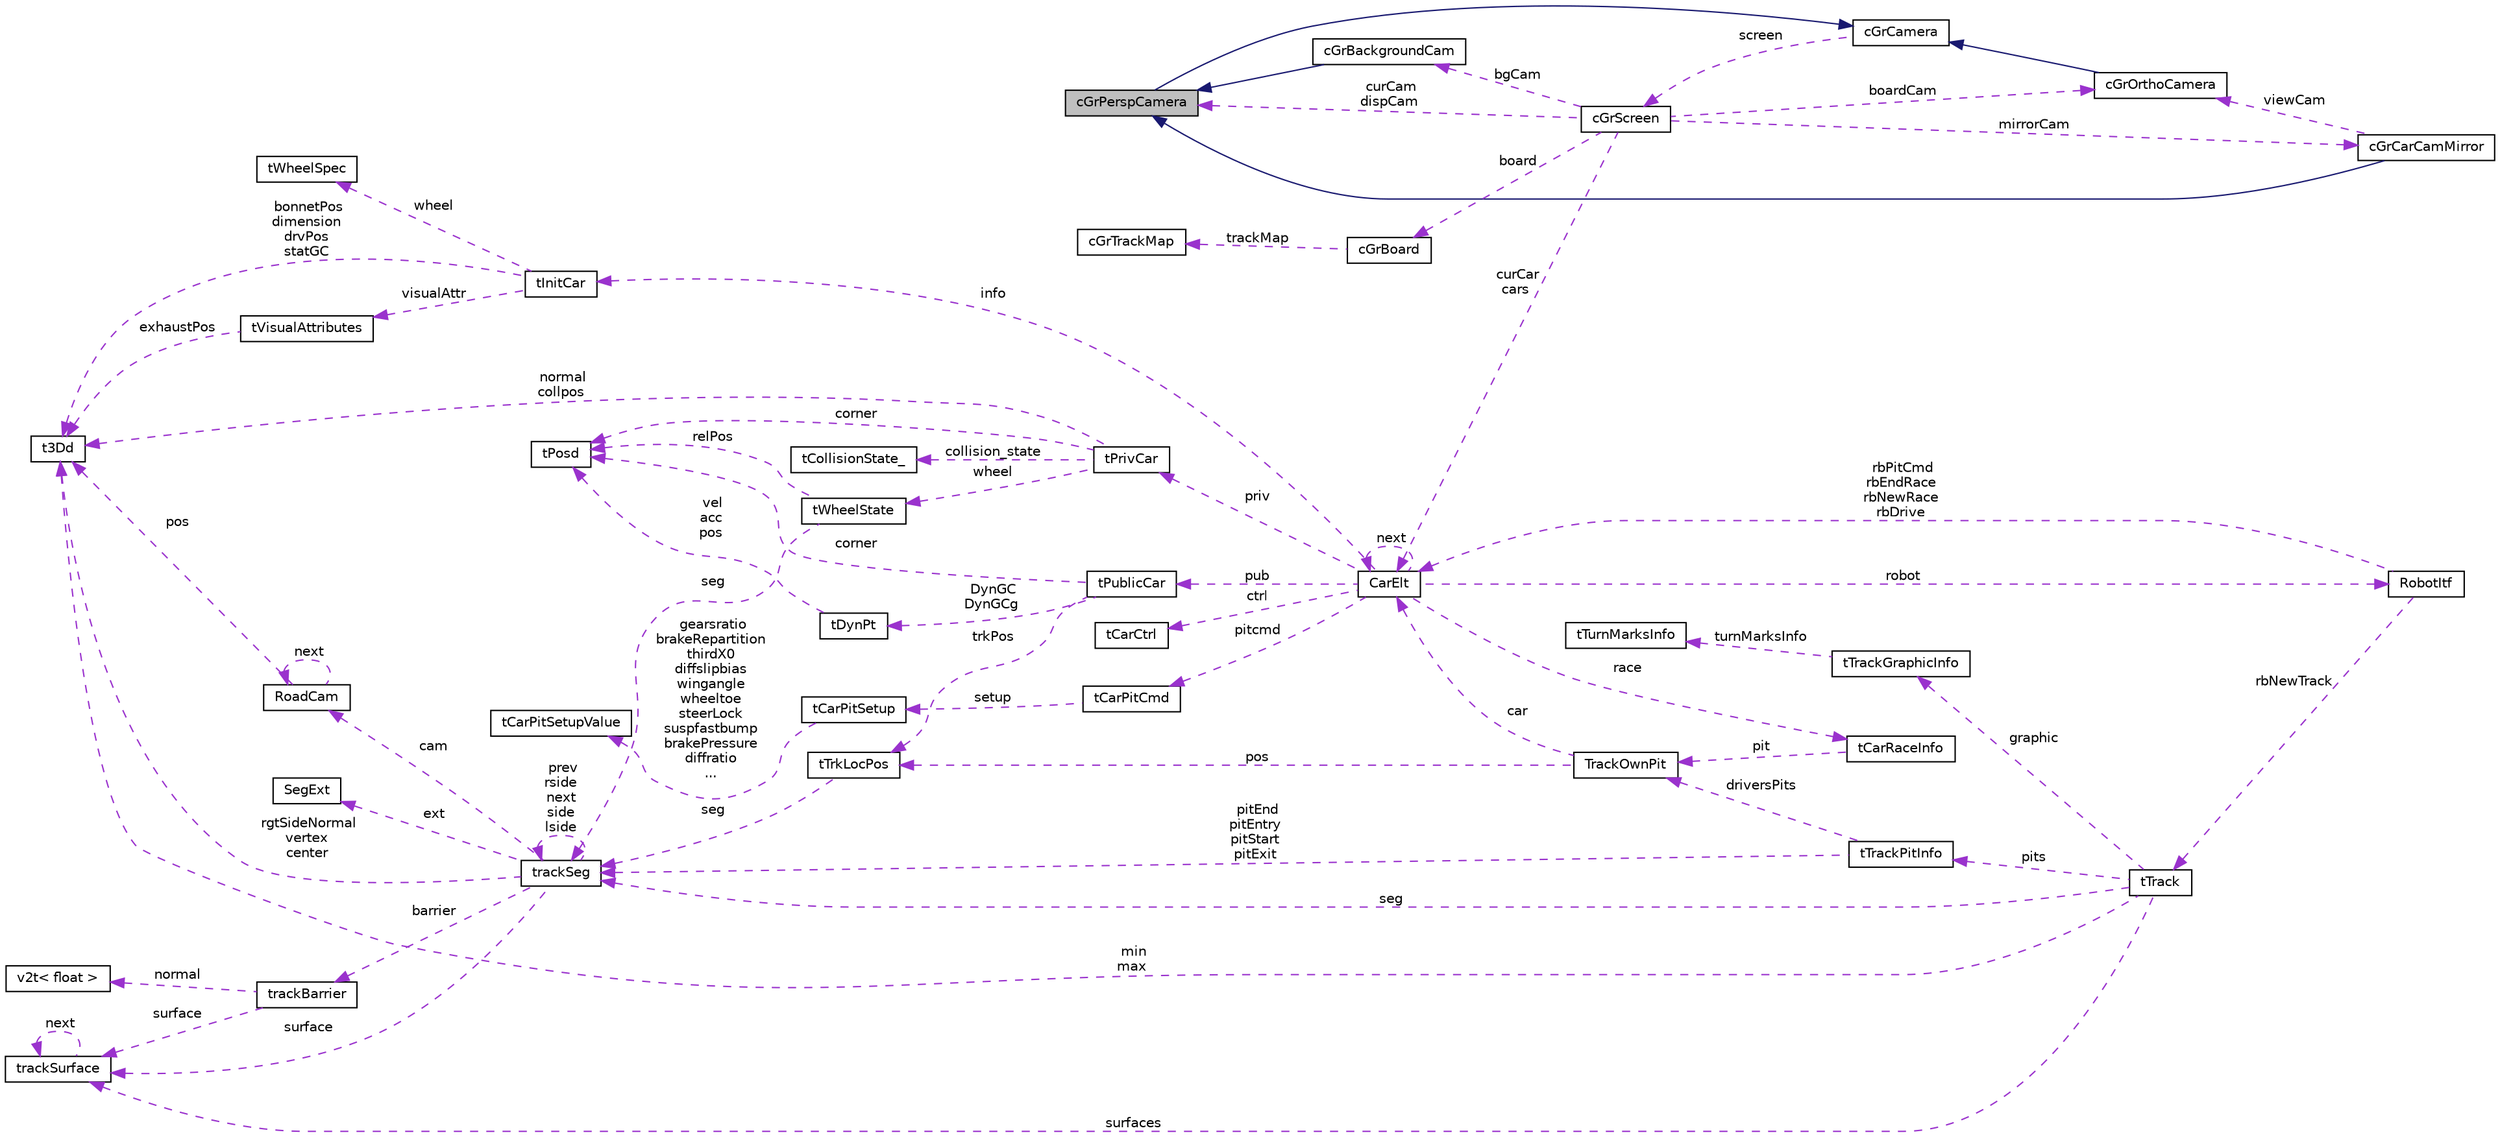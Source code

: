 digraph "cGrPerspCamera"
{
  edge [fontname="Helvetica",fontsize="10",labelfontname="Helvetica",labelfontsize="10"];
  node [fontname="Helvetica",fontsize="10",shape=record];
  rankdir="LR";
  Node1 [label="cGrPerspCamera",height=0.2,width=0.4,color="black", fillcolor="grey75", style="filled", fontcolor="black"];
  Node2 -> Node1 [dir="back",color="midnightblue",fontsize="10",style="solid",fontname="Helvetica"];
  Node2 [label="cGrCamera",height=0.2,width=0.4,color="black", fillcolor="white", style="filled",URL="$classc_gr_camera.html"];
  Node3 -> Node2 [dir="back",color="darkorchid3",fontsize="10",style="dashed",label=" screen" ,fontname="Helvetica"];
  Node3 [label="cGrScreen",height=0.2,width=0.4,color="black", fillcolor="white", style="filled",URL="$classc_gr_screen.html"];
  Node4 -> Node3 [dir="back",color="darkorchid3",fontsize="10",style="dashed",label=" boardCam" ,fontname="Helvetica"];
  Node4 [label="cGrOrthoCamera",height=0.2,width=0.4,color="black", fillcolor="white", style="filled",URL="$classc_gr_ortho_camera.html"];
  Node2 -> Node4 [dir="back",color="midnightblue",fontsize="10",style="solid",fontname="Helvetica"];
  Node5 -> Node3 [dir="back",color="darkorchid3",fontsize="10",style="dashed",label=" mirrorCam" ,fontname="Helvetica"];
  Node5 [label="cGrCarCamMirror",height=0.2,width=0.4,color="black", fillcolor="white", style="filled",URL="$classc_gr_car_cam_mirror.html"];
  Node1 -> Node5 [dir="back",color="midnightblue",fontsize="10",style="solid",fontname="Helvetica"];
  Node4 -> Node5 [dir="back",color="darkorchid3",fontsize="10",style="dashed",label=" viewCam" ,fontname="Helvetica"];
  Node6 -> Node3 [dir="back",color="darkorchid3",fontsize="10",style="dashed",label=" curCar\ncars" ,fontname="Helvetica"];
  Node6 [label="CarElt",height=0.2,width=0.4,color="black", fillcolor="white", style="filled",URL="$struct_car_elt.html",tooltip="Car structure (tCarElt). "];
  Node7 -> Node6 [dir="back",color="darkorchid3",fontsize="10",style="dashed",label=" robot" ,fontname="Helvetica"];
  Node7 [label="RobotItf",height=0.2,width=0.4,color="black", fillcolor="white", style="filled",URL="$struct_robot_itf.html",tooltip="Interface Structure for Robots. "];
  Node6 -> Node7 [dir="back",color="darkorchid3",fontsize="10",style="dashed",label=" rbPitCmd\nrbEndRace\nrbNewRace\nrbDrive" ,fontname="Helvetica"];
  Node8 -> Node7 [dir="back",color="darkorchid3",fontsize="10",style="dashed",label=" rbNewTrack" ,fontname="Helvetica"];
  Node8 [label="tTrack",height=0.2,width=0.4,color="black", fillcolor="white", style="filled",URL="$structt_track.html",tooltip="Track structure. "];
  Node9 -> Node8 [dir="back",color="darkorchid3",fontsize="10",style="dashed",label=" min\nmax" ,fontname="Helvetica"];
  Node9 [label="t3Dd",height=0.2,width=0.4,color="black", fillcolor="white", style="filled",URL="$structt3_dd.html",tooltip="3D point. "];
  Node10 -> Node8 [dir="back",color="darkorchid3",fontsize="10",style="dashed",label=" surfaces" ,fontname="Helvetica"];
  Node10 [label="trackSurface",height=0.2,width=0.4,color="black", fillcolor="white", style="filled",URL="$structtrack_surface.html",tooltip="Surface. "];
  Node10 -> Node10 [dir="back",color="darkorchid3",fontsize="10",style="dashed",label=" next" ,fontname="Helvetica"];
  Node11 -> Node8 [dir="back",color="darkorchid3",fontsize="10",style="dashed",label=" pits" ,fontname="Helvetica"];
  Node11 [label="tTrackPitInfo",height=0.2,width=0.4,color="black", fillcolor="white", style="filled",URL="$structt_track_pit_info.html",tooltip="Pits Info Structure. "];
  Node12 -> Node11 [dir="back",color="darkorchid3",fontsize="10",style="dashed",label=" driversPits" ,fontname="Helvetica"];
  Node12 [label="TrackOwnPit",height=0.2,width=0.4,color="black", fillcolor="white", style="filled",URL="$struct_track_own_pit.html",tooltip="Driver&#39;s pit. "];
  Node13 -> Node12 [dir="back",color="darkorchid3",fontsize="10",style="dashed",label=" pos" ,fontname="Helvetica"];
  Node13 [label="tTrkLocPos",height=0.2,width=0.4,color="black", fillcolor="white", style="filled",URL="$structt_trk_loc_pos.html",tooltip="Location on the track in local coordinates. "];
  Node14 -> Node13 [dir="back",color="darkorchid3",fontsize="10",style="dashed",label=" seg" ,fontname="Helvetica"];
  Node14 [label="trackSeg",height=0.2,width=0.4,color="black", fillcolor="white", style="filled",URL="$structtrack_seg.html",tooltip="Track segment (tTrackSeg) The segments can be straights (type TR_STR): (the track goes from the right..."];
  Node9 -> Node14 [dir="back",color="darkorchid3",fontsize="10",style="dashed",label=" rgtSideNormal\nvertex\ncenter" ,fontname="Helvetica"];
  Node15 -> Node14 [dir="back",color="darkorchid3",fontsize="10",style="dashed",label=" barrier" ,fontname="Helvetica"];
  Node15 [label="trackBarrier",height=0.2,width=0.4,color="black", fillcolor="white", style="filled",URL="$structtrack_barrier.html",tooltip="Barrier. "];
  Node10 -> Node15 [dir="back",color="darkorchid3",fontsize="10",style="dashed",label=" surface" ,fontname="Helvetica"];
  Node16 -> Node15 [dir="back",color="darkorchid3",fontsize="10",style="dashed",label=" normal" ,fontname="Helvetica"];
  Node16 [label="v2t\< float \>",height=0.2,width=0.4,color="black", fillcolor="white", style="filled",URL="$classv2t.html"];
  Node10 -> Node14 [dir="back",color="darkorchid3",fontsize="10",style="dashed",label=" surface" ,fontname="Helvetica"];
  Node17 -> Node14 [dir="back",color="darkorchid3",fontsize="10",style="dashed",label=" cam" ,fontname="Helvetica"];
  Node17 [label="RoadCam",height=0.2,width=0.4,color="black", fillcolor="white", style="filled",URL="$struct_road_cam.html",tooltip="road camera "];
  Node9 -> Node17 [dir="back",color="darkorchid3",fontsize="10",style="dashed",label=" pos" ,fontname="Helvetica"];
  Node17 -> Node17 [dir="back",color="darkorchid3",fontsize="10",style="dashed",label=" next" ,fontname="Helvetica"];
  Node18 -> Node14 [dir="back",color="darkorchid3",fontsize="10",style="dashed",label=" ext" ,fontname="Helvetica"];
  Node18 [label="SegExt",height=0.2,width=0.4,color="black", fillcolor="white", style="filled",URL="$struct_seg_ext.html",tooltip="Extended track segment. "];
  Node14 -> Node14 [dir="back",color="darkorchid3",fontsize="10",style="dashed",label=" prev\nrside\nnext\nside\nlside" ,fontname="Helvetica"];
  Node6 -> Node12 [dir="back",color="darkorchid3",fontsize="10",style="dashed",label=" car" ,fontname="Helvetica"];
  Node14 -> Node11 [dir="back",color="darkorchid3",fontsize="10",style="dashed",label=" pitEnd\npitEntry\npitStart\npitExit" ,fontname="Helvetica"];
  Node19 -> Node8 [dir="back",color="darkorchid3",fontsize="10",style="dashed",label=" graphic" ,fontname="Helvetica"];
  Node19 [label="tTrackGraphicInfo",height=0.2,width=0.4,color="black", fillcolor="white", style="filled",URL="$structt_track_graphic_info.html"];
  Node20 -> Node19 [dir="back",color="darkorchid3",fontsize="10",style="dashed",label=" turnMarksInfo" ,fontname="Helvetica"];
  Node20 [label="tTurnMarksInfo",height=0.2,width=0.4,color="black", fillcolor="white", style="filled",URL="$structt_turn_marks_info.html"];
  Node14 -> Node8 [dir="back",color="darkorchid3",fontsize="10",style="dashed",label=" seg" ,fontname="Helvetica"];
  Node21 -> Node6 [dir="back",color="darkorchid3",fontsize="10",style="dashed",label=" pitcmd" ,fontname="Helvetica"];
  Node21 [label="tCarPitCmd",height=0.2,width=0.4,color="black", fillcolor="white", style="filled",URL="$structt_car_pit_cmd.html",tooltip="Command issued by the car during pit stop. "];
  Node22 -> Node21 [dir="back",color="darkorchid3",fontsize="10",style="dashed",label=" setup" ,fontname="Helvetica"];
  Node22 [label="tCarPitSetup",height=0.2,width=0.4,color="black", fillcolor="white", style="filled",URL="$structt_car_pit_setup.html"];
  Node23 -> Node22 [dir="back",color="darkorchid3",fontsize="10",style="dashed",label=" gearsratio\nbrakeRepartition\nthirdX0\ndiffslipbias\nwingangle\nwheeltoe\nsteerLock\nsuspfastbump\nbrakePressure\ndiffratio\n..." ,fontname="Helvetica"];
  Node23 [label="tCarPitSetupValue",height=0.2,width=0.4,color="black", fillcolor="white", style="filled",URL="$structt_car_pit_setup_value.html"];
  Node24 -> Node6 [dir="back",color="darkorchid3",fontsize="10",style="dashed",label=" info" ,fontname="Helvetica"];
  Node24 [label="tInitCar",height=0.2,width=0.4,color="black", fillcolor="white", style="filled",URL="$structt_init_car.html",tooltip="Static Public info. "];
  Node9 -> Node24 [dir="back",color="darkorchid3",fontsize="10",style="dashed",label=" bonnetPos\ndimension\ndrvPos\nstatGC" ,fontname="Helvetica"];
  Node25 -> Node24 [dir="back",color="darkorchid3",fontsize="10",style="dashed",label=" visualAttr" ,fontname="Helvetica"];
  Node25 [label="tVisualAttributes",height=0.2,width=0.4,color="black", fillcolor="white", style="filled",URL="$structt_visual_attributes.html",tooltip="Static visual attributes. "];
  Node9 -> Node25 [dir="back",color="darkorchid3",fontsize="10",style="dashed",label=" exhaustPos" ,fontname="Helvetica"];
  Node26 -> Node24 [dir="back",color="darkorchid3",fontsize="10",style="dashed",label=" wheel" ,fontname="Helvetica"];
  Node26 [label="tWheelSpec",height=0.2,width=0.4,color="black", fillcolor="white", style="filled",URL="$structt_wheel_spec.html",tooltip="Wheels Specifications. "];
  Node27 -> Node6 [dir="back",color="darkorchid3",fontsize="10",style="dashed",label=" priv" ,fontname="Helvetica"];
  Node27 [label="tPrivCar",height=0.2,width=0.4,color="black", fillcolor="white", style="filled",URL="$structt_priv_car.html",tooltip="Data known only by the driver. "];
  Node9 -> Node27 [dir="back",color="darkorchid3",fontsize="10",style="dashed",label=" normal\ncollpos" ,fontname="Helvetica"];
  Node28 -> Node27 [dir="back",color="darkorchid3",fontsize="10",style="dashed",label=" collision_state" ,fontname="Helvetica"];
  Node28 [label="tCollisionState_",height=0.2,width=0.4,color="black", fillcolor="white", style="filled",URL="$structt_collision_state__.html"];
  Node29 -> Node27 [dir="back",color="darkorchid3",fontsize="10",style="dashed",label=" wheel" ,fontname="Helvetica"];
  Node29 [label="tWheelState",height=0.2,width=0.4,color="black", fillcolor="white", style="filled",URL="$structt_wheel_state.html",tooltip="Dynamic wheel information. "];
  Node30 -> Node29 [dir="back",color="darkorchid3",fontsize="10",style="dashed",label=" relPos" ,fontname="Helvetica"];
  Node30 [label="tPosd",height=0.2,width=0.4,color="black", fillcolor="white", style="filled",URL="$structt_posd.html",tooltip="6 DOF position. "];
  Node14 -> Node29 [dir="back",color="darkorchid3",fontsize="10",style="dashed",label=" seg" ,fontname="Helvetica"];
  Node30 -> Node27 [dir="back",color="darkorchid3",fontsize="10",style="dashed",label=" corner" ,fontname="Helvetica"];
  Node31 -> Node6 [dir="back",color="darkorchid3",fontsize="10",style="dashed",label=" ctrl" ,fontname="Helvetica"];
  Node31 [label="tCarCtrl",height=0.2,width=0.4,color="black", fillcolor="white", style="filled",URL="$structt_car_ctrl.html",tooltip="Info returned by driver during the race. "];
  Node32 -> Node6 [dir="back",color="darkorchid3",fontsize="10",style="dashed",label=" race" ,fontname="Helvetica"];
  Node32 [label="tCarRaceInfo",height=0.2,width=0.4,color="black", fillcolor="white", style="filled",URL="$structt_car_race_info.html",tooltip="Race Administrative info. "];
  Node12 -> Node32 [dir="back",color="darkorchid3",fontsize="10",style="dashed",label=" pit" ,fontname="Helvetica"];
  Node6 -> Node6 [dir="back",color="darkorchid3",fontsize="10",style="dashed",label=" next" ,fontname="Helvetica"];
  Node33 -> Node6 [dir="back",color="darkorchid3",fontsize="10",style="dashed",label=" pub" ,fontname="Helvetica"];
  Node33 [label="tPublicCar",height=0.2,width=0.4,color="black", fillcolor="white", style="filled",URL="$structt_public_car.html",tooltip="Public info on the cars. "];
  Node13 -> Node33 [dir="back",color="darkorchid3",fontsize="10",style="dashed",label=" trkPos" ,fontname="Helvetica"];
  Node34 -> Node33 [dir="back",color="darkorchid3",fontsize="10",style="dashed",label=" DynGC\nDynGCg" ,fontname="Helvetica"];
  Node34 [label="tDynPt",height=0.2,width=0.4,color="black", fillcolor="white", style="filled",URL="$structt_dyn_pt.html",tooltip="Dynamic point structure. "];
  Node30 -> Node34 [dir="back",color="darkorchid3",fontsize="10",style="dashed",label=" vel\nacc\npos" ,fontname="Helvetica"];
  Node30 -> Node33 [dir="back",color="darkorchid3",fontsize="10",style="dashed",label=" corner" ,fontname="Helvetica"];
  Node35 -> Node3 [dir="back",color="darkorchid3",fontsize="10",style="dashed",label=" bgCam" ,fontname="Helvetica"];
  Node35 [label="cGrBackgroundCam",height=0.2,width=0.4,color="black", fillcolor="white", style="filled",URL="$classc_gr_background_cam.html"];
  Node1 -> Node35 [dir="back",color="midnightblue",fontsize="10",style="solid",fontname="Helvetica"];
  Node36 -> Node3 [dir="back",color="darkorchid3",fontsize="10",style="dashed",label=" board" ,fontname="Helvetica"];
  Node36 [label="cGrBoard",height=0.2,width=0.4,color="black", fillcolor="white", style="filled",URL="$classc_gr_board.html"];
  Node37 -> Node36 [dir="back",color="darkorchid3",fontsize="10",style="dashed",label=" trackMap" ,fontname="Helvetica"];
  Node37 [label="cGrTrackMap",height=0.2,width=0.4,color="black", fillcolor="white", style="filled",URL="$classc_gr_track_map.html"];
  Node1 -> Node3 [dir="back",color="darkorchid3",fontsize="10",style="dashed",label=" curCam\ndispCam" ,fontname="Helvetica"];
}
